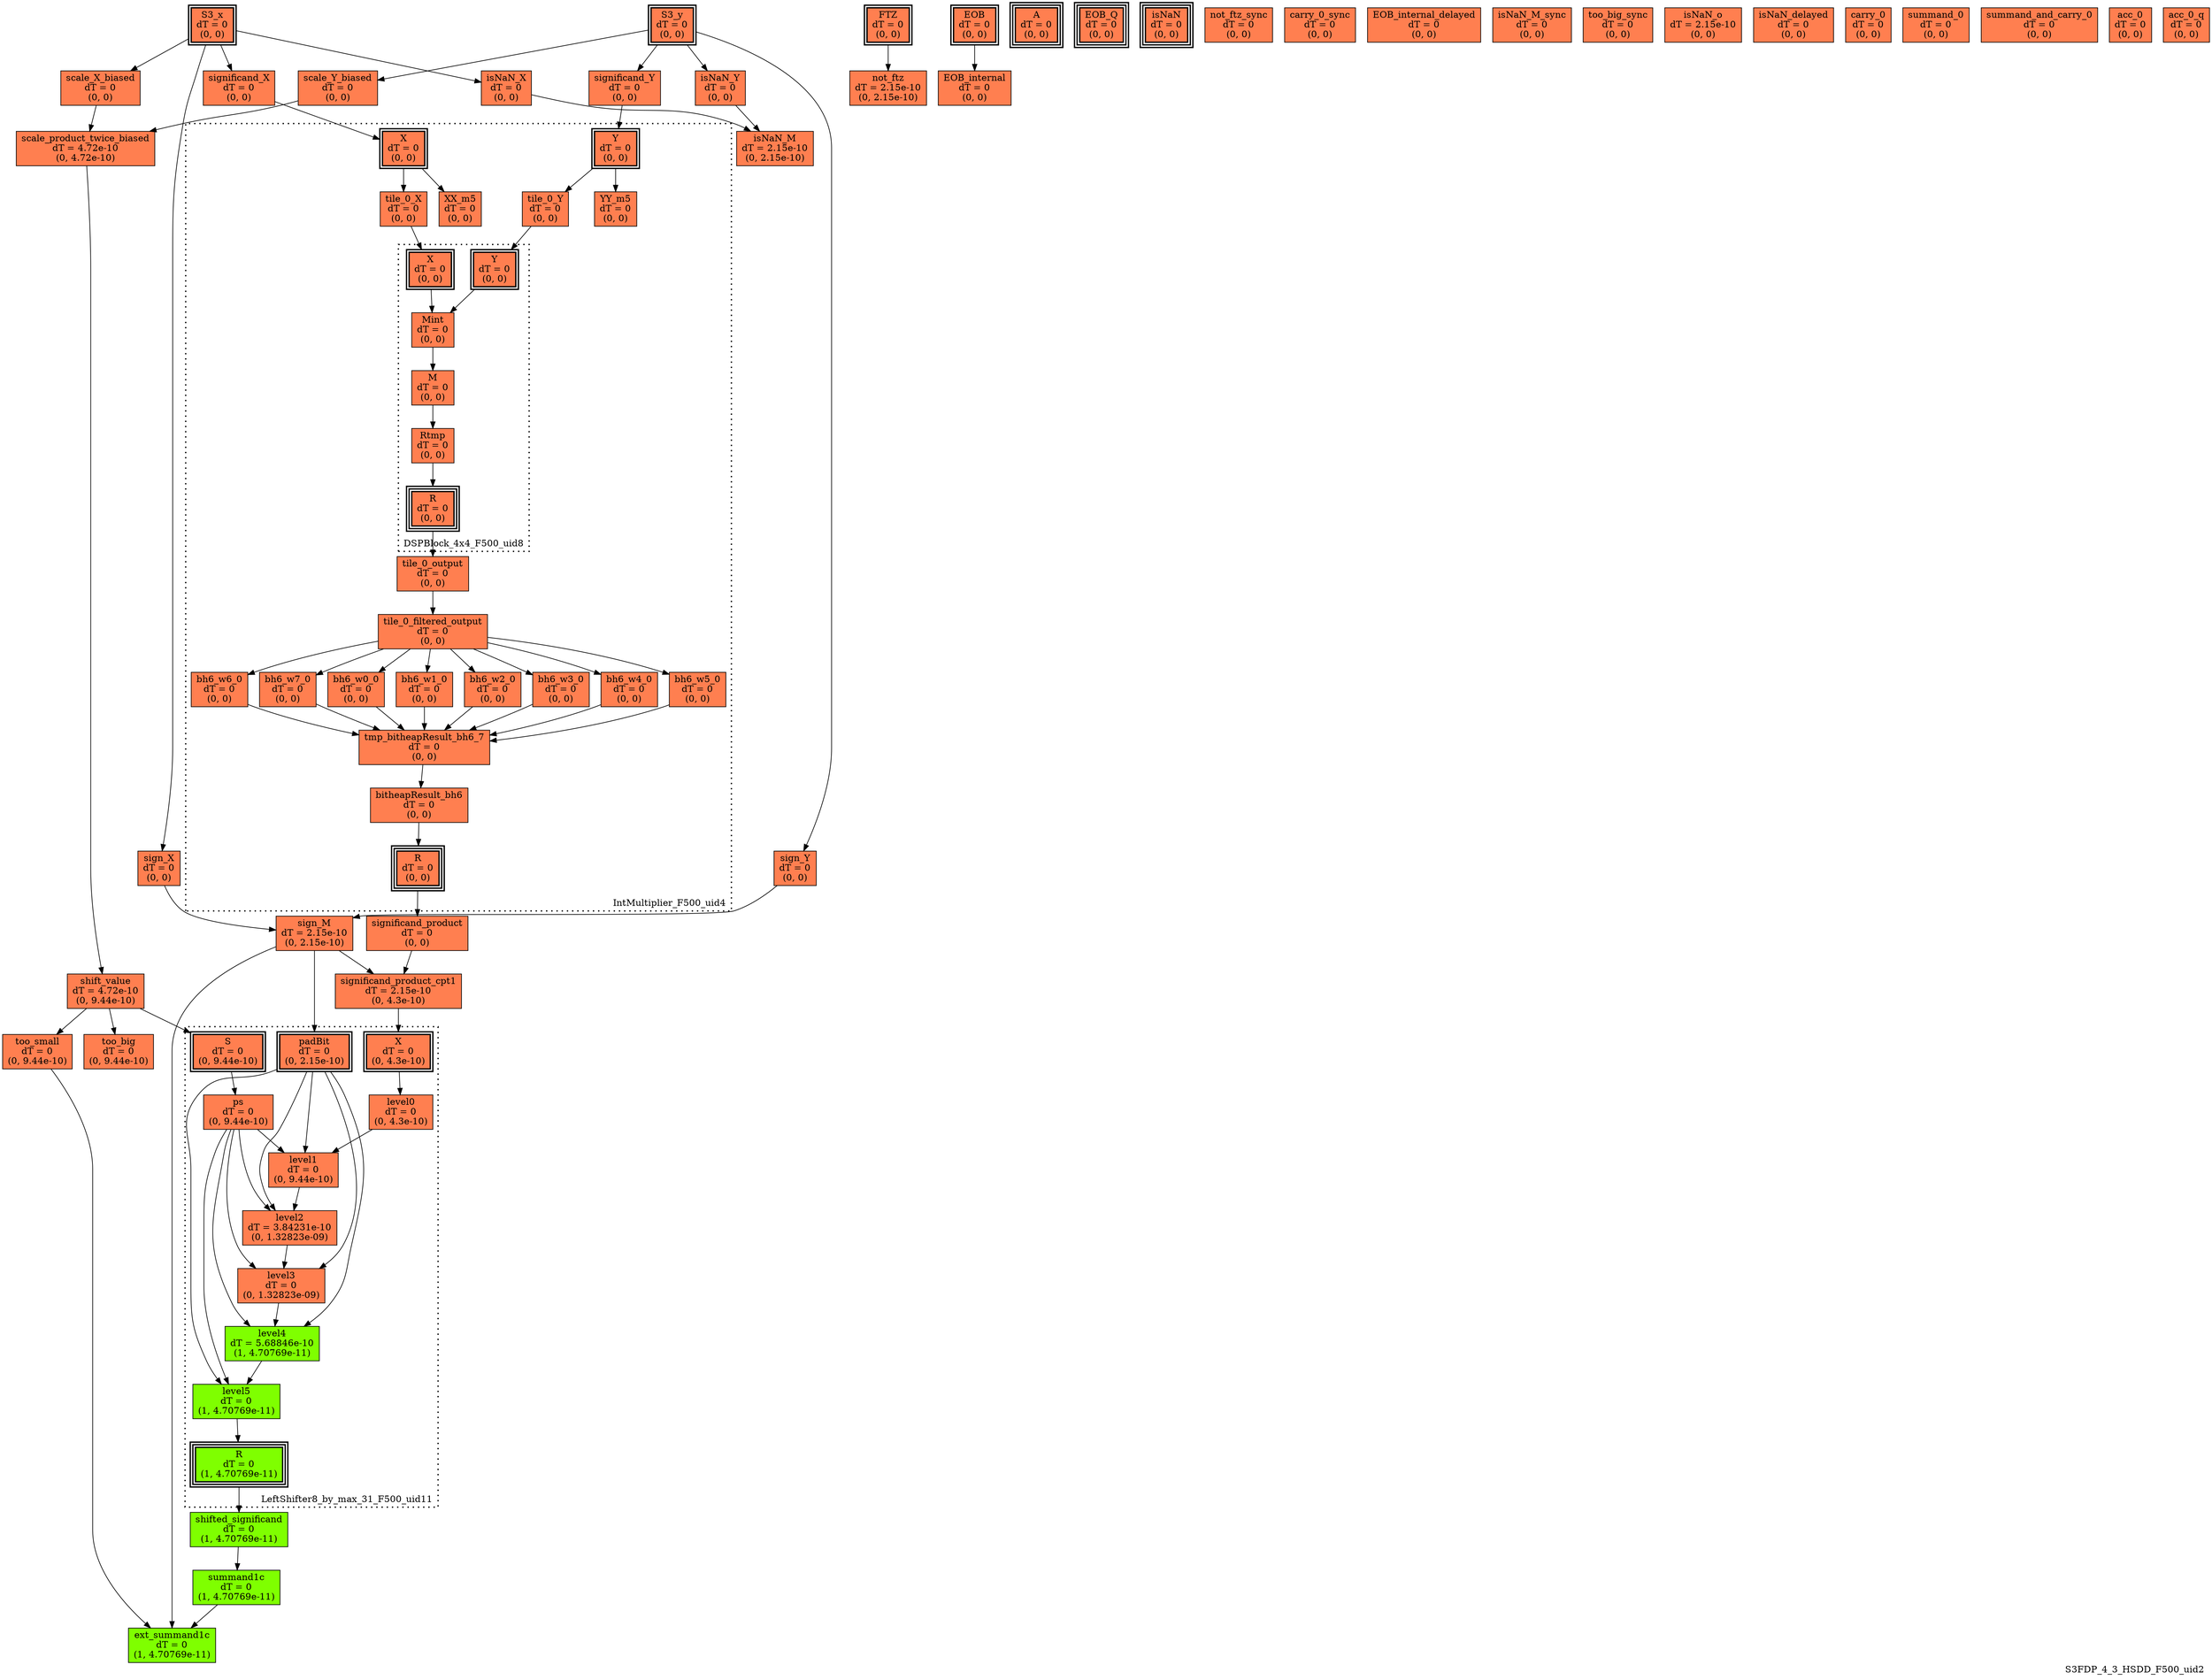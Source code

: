 digraph S3FDP_4_3_HSDD_F500_uid2
{
	//graph drawing options
	label=S3FDP_4_3_HSDD_F500_uid2;
	labelloc=bottom;
	labeljust=right;
	ratio=auto;
	nodesep=0.25;
	ranksep=0.5;

	//input/output signals of operator S3FDP_4_3_HSDD_F500_uid2
	S3_x__S3FDP_4_3_HSDD_F500_uid2 [ label="S3_x\ndT = 0\n(0, 0)", shape=box, color=black, style="bold, filled", fillcolor=coral, peripheries=2 ];
	S3_y__S3FDP_4_3_HSDD_F500_uid2 [ label="S3_y\ndT = 0\n(0, 0)", shape=box, color=black, style="bold, filled", fillcolor=coral, peripheries=2 ];
	FTZ__S3FDP_4_3_HSDD_F500_uid2 [ label="FTZ\ndT = 0\n(0, 0)", shape=box, color=black, style="bold, filled", fillcolor=coral, peripheries=2 ];
	EOB__S3FDP_4_3_HSDD_F500_uid2 [ label="EOB\ndT = 0\n(0, 0)", shape=box, color=black, style="bold, filled", fillcolor=coral, peripheries=2 ];
	A__S3FDP_4_3_HSDD_F500_uid2 [ label="A\ndT = 0\n(0, 0)", shape=box, color=black, style="bold, filled", fillcolor=coral, peripheries=3 ];
	EOB_Q__S3FDP_4_3_HSDD_F500_uid2 [ label="EOB_Q\ndT = 0\n(0, 0)", shape=box, color=black, style="bold, filled", fillcolor=coral, peripheries=3 ];
	isNaN__S3FDP_4_3_HSDD_F500_uid2 [ label="isNaN\ndT = 0\n(0, 0)", shape=box, color=black, style="bold, filled", fillcolor=coral, peripheries=3 ];
	{rank=same S3_x__S3FDP_4_3_HSDD_F500_uid2, S3_y__S3FDP_4_3_HSDD_F500_uid2, FTZ__S3FDP_4_3_HSDD_F500_uid2, EOB__S3FDP_4_3_HSDD_F500_uid2};
	{rank=same A__S3FDP_4_3_HSDD_F500_uid2, EOB_Q__S3FDP_4_3_HSDD_F500_uid2, isNaN__S3FDP_4_3_HSDD_F500_uid2};
	//internal signals of operator S3FDP_4_3_HSDD_F500_uid2
	sign_X__S3FDP_4_3_HSDD_F500_uid2 [ label="sign_X\ndT = 0\n(0, 0)", shape=box, color=black, style=filled, fillcolor=coral, peripheries=1 ];
	sign_Y__S3FDP_4_3_HSDD_F500_uid2 [ label="sign_Y\ndT = 0\n(0, 0)", shape=box, color=black, style=filled, fillcolor=coral, peripheries=1 ];
	sign_M__S3FDP_4_3_HSDD_F500_uid2 [ label="sign_M\ndT = 2.15e-10\n(0, 2.15e-10)", shape=box, color=black, style=filled, fillcolor=coral, peripheries=1 ];
	isNaN_X__S3FDP_4_3_HSDD_F500_uid2 [ label="isNaN_X\ndT = 0\n(0, 0)", shape=box, color=black, style=filled, fillcolor=coral, peripheries=1 ];
	isNaN_Y__S3FDP_4_3_HSDD_F500_uid2 [ label="isNaN_Y\ndT = 0\n(0, 0)", shape=box, color=black, style=filled, fillcolor=coral, peripheries=1 ];
	isNaN_M__S3FDP_4_3_HSDD_F500_uid2 [ label="isNaN_M\ndT = 2.15e-10\n(0, 2.15e-10)", shape=box, color=black, style=filled, fillcolor=coral, peripheries=1 ];
	significand_X__S3FDP_4_3_HSDD_F500_uid2 [ label="significand_X\ndT = 0\n(0, 0)", shape=box, color=black, style=filled, fillcolor=coral, peripheries=1 ];
	significand_Y__S3FDP_4_3_HSDD_F500_uid2 [ label="significand_Y\ndT = 0\n(0, 0)", shape=box, color=black, style=filled, fillcolor=coral, peripheries=1 ];
	significand_product__S3FDP_4_3_HSDD_F500_uid2 [ label="significand_product\ndT = 0\n(0, 0)", shape=box, color=black, style=filled, fillcolor=coral, peripheries=1 ];
	scale_X_biased__S3FDP_4_3_HSDD_F500_uid2 [ label="scale_X_biased\ndT = 0\n(0, 0)", shape=box, color=black, style=filled, fillcolor=coral, peripheries=1 ];
	scale_Y_biased__S3FDP_4_3_HSDD_F500_uid2 [ label="scale_Y_biased\ndT = 0\n(0, 0)", shape=box, color=black, style=filled, fillcolor=coral, peripheries=1 ];
	scale_product_twice_biased__S3FDP_4_3_HSDD_F500_uid2 [ label="scale_product_twice_biased\ndT = 4.72e-10\n(0, 4.72e-10)", shape=box, color=black, style=filled, fillcolor=coral, peripheries=1 ];
	significand_product_cpt1__S3FDP_4_3_HSDD_F500_uid2 [ label="significand_product_cpt1\ndT = 2.15e-10\n(0, 4.3e-10)", shape=box, color=black, style=filled, fillcolor=coral, peripheries=1 ];
	shift_value__S3FDP_4_3_HSDD_F500_uid2 [ label="shift_value\ndT = 4.72e-10\n(0, 9.44e-10)", shape=box, color=black, style=filled, fillcolor=coral, peripheries=1 ];
	shifted_significand__S3FDP_4_3_HSDD_F500_uid2 [ label="shifted_significand\ndT = 0\n(1, 4.70769e-11)", shape=box, color=black, style=filled, fillcolor=chartreuse, peripheries=1 ];
	too_small__S3FDP_4_3_HSDD_F500_uid2 [ label="too_small\ndT = 0\n(0, 9.44e-10)", shape=box, color=black, style=filled, fillcolor=coral, peripheries=1 ];
	too_big__S3FDP_4_3_HSDD_F500_uid2 [ label="too_big\ndT = 0\n(0, 9.44e-10)", shape=box, color=black, style=filled, fillcolor=coral, peripheries=1 ];
	summand1c__S3FDP_4_3_HSDD_F500_uid2 [ label="summand1c\ndT = 0\n(1, 4.70769e-11)", shape=box, color=black, style=filled, fillcolor=chartreuse, peripheries=1 ];
	ext_summand1c__S3FDP_4_3_HSDD_F500_uid2 [ label="ext_summand1c\ndT = 0\n(1, 4.70769e-11)", shape=box, color=black, style=filled, fillcolor=chartreuse, peripheries=1 ];
	not_ftz__S3FDP_4_3_HSDD_F500_uid2 [ label="not_ftz\ndT = 2.15e-10\n(0, 2.15e-10)", shape=box, color=black, style=filled, fillcolor=coral, peripheries=1 ];
	EOB_internal__S3FDP_4_3_HSDD_F500_uid2 [ label="EOB_internal\ndT = 0\n(0, 0)", shape=box, color=black, style=filled, fillcolor=coral, peripheries=1 ];
	not_ftz_sync__S3FDP_4_3_HSDD_F500_uid2 [ label="not_ftz_sync\ndT = 0\n(0, 0)", shape=box, color=black, style=filled, fillcolor=coral, peripheries=1 ];
	carry_0_sync__S3FDP_4_3_HSDD_F500_uid2 [ label="carry_0_sync\ndT = 0\n(0, 0)", shape=box, color=black, style=filled, fillcolor=coral, peripheries=1 ];
	EOB_internal_delayed__S3FDP_4_3_HSDD_F500_uid2 [ label="EOB_internal_delayed\ndT = 0\n(0, 0)", shape=box, color=black, style=filled, fillcolor=coral, peripheries=1 ];
	isNaN_M_sync__S3FDP_4_3_HSDD_F500_uid2 [ label="isNaN_M_sync\ndT = 0\n(0, 0)", shape=box, color=black, style=filled, fillcolor=coral, peripheries=1 ];
	too_big_sync__S3FDP_4_3_HSDD_F500_uid2 [ label="too_big_sync\ndT = 0\n(0, 0)", shape=box, color=black, style=filled, fillcolor=coral, peripheries=1 ];
	isNaN_o__S3FDP_4_3_HSDD_F500_uid2 [ label="isNaN_o\ndT = 2.15e-10\n(0, 0)", shape=box, color=black, style=filled, fillcolor=coral, peripheries=1 ];
	isNaN_delayed__S3FDP_4_3_HSDD_F500_uid2 [ label="isNaN_delayed\ndT = 0\n(0, 0)", shape=box, color=black, style=filled, fillcolor=coral, peripheries=1 ];
	carry_0__S3FDP_4_3_HSDD_F500_uid2 [ label="carry_0\ndT = 0\n(0, 0)", shape=box, color=black, style=filled, fillcolor=coral, peripheries=1 ];
	summand_0__S3FDP_4_3_HSDD_F500_uid2 [ label="summand_0\ndT = 0\n(0, 0)", shape=box, color=black, style=filled, fillcolor=coral, peripheries=1 ];
	summand_and_carry_0__S3FDP_4_3_HSDD_F500_uid2 [ label="summand_and_carry_0\ndT = 0\n(0, 0)", shape=box, color=black, style=filled, fillcolor=coral, peripheries=1 ];
	acc_0__S3FDP_4_3_HSDD_F500_uid2 [ label="acc_0\ndT = 0\n(0, 0)", shape=box, color=black, style=filled, fillcolor=coral, peripheries=1 ];
	acc_0_q__S3FDP_4_3_HSDD_F500_uid2 [ label="acc_0_q\ndT = 0\n(0, 0)", shape=box, color=black, style=filled, fillcolor=coral, peripheries=1 ];

	//subcomponents of operator S3FDP_4_3_HSDD_F500_uid2

	subgraph cluster_IntMultiplier_F500_uid4
	{
		//graph drawing options
		label=IntMultiplier_F500_uid4;
		labelloc=bottom;
		labeljust=right;
		style="bold, dotted";
		ratio=auto;
		nodesep=0.25;
		ranksep=0.5;

		//input/output signals of operator IntMultiplier_F500_uid4
		X__IntMultiplier_F500_uid4 [ label="X\ndT = 0\n(0, 0)", shape=box, color=black, style="bold, filled", fillcolor=coral, peripheries=2 ];
		Y__IntMultiplier_F500_uid4 [ label="Y\ndT = 0\n(0, 0)", shape=box, color=black, style="bold, filled", fillcolor=coral, peripheries=2 ];
		R__IntMultiplier_F500_uid4 [ label="R\ndT = 0\n(0, 0)", shape=box, color=black, style="bold, filled", fillcolor=coral, peripheries=3 ];
		{rank=same X__IntMultiplier_F500_uid4, Y__IntMultiplier_F500_uid4};
		{rank=same R__IntMultiplier_F500_uid4};
		//internal signals of operator IntMultiplier_F500_uid4
		XX_m5__IntMultiplier_F500_uid4 [ label="XX_m5\ndT = 0\n(0, 0)", shape=box, color=black, style=filled, fillcolor=coral, peripheries=1 ];
		YY_m5__IntMultiplier_F500_uid4 [ label="YY_m5\ndT = 0\n(0, 0)", shape=box, color=black, style=filled, fillcolor=coral, peripheries=1 ];
		tile_0_X__IntMultiplier_F500_uid4 [ label="tile_0_X\ndT = 0\n(0, 0)", shape=box, color=black, style=filled, fillcolor=coral, peripheries=1 ];
		tile_0_Y__IntMultiplier_F500_uid4 [ label="tile_0_Y\ndT = 0\n(0, 0)", shape=box, color=black, style=filled, fillcolor=coral, peripheries=1 ];
		tile_0_output__IntMultiplier_F500_uid4 [ label="tile_0_output\ndT = 0\n(0, 0)", shape=box, color=black, style=filled, fillcolor=coral, peripheries=1 ];
		tile_0_filtered_output__IntMultiplier_F500_uid4 [ label="tile_0_filtered_output\ndT = 0\n(0, 0)", shape=box, color=black, style=filled, fillcolor=coral, peripheries=1 ];
		bh6_w0_0__IntMultiplier_F500_uid4 [ label="bh6_w0_0\ndT = 0\n(0, 0)", shape=box, color=black, style=filled, fillcolor=coral, peripheries=1 ];
		bh6_w1_0__IntMultiplier_F500_uid4 [ label="bh6_w1_0\ndT = 0\n(0, 0)", shape=box, color=black, style=filled, fillcolor=coral, peripheries=1 ];
		bh6_w2_0__IntMultiplier_F500_uid4 [ label="bh6_w2_0\ndT = 0\n(0, 0)", shape=box, color=black, style=filled, fillcolor=coral, peripheries=1 ];
		bh6_w3_0__IntMultiplier_F500_uid4 [ label="bh6_w3_0\ndT = 0\n(0, 0)", shape=box, color=black, style=filled, fillcolor=coral, peripheries=1 ];
		bh6_w4_0__IntMultiplier_F500_uid4 [ label="bh6_w4_0\ndT = 0\n(0, 0)", shape=box, color=black, style=filled, fillcolor=coral, peripheries=1 ];
		bh6_w5_0__IntMultiplier_F500_uid4 [ label="bh6_w5_0\ndT = 0\n(0, 0)", shape=box, color=black, style=filled, fillcolor=coral, peripheries=1 ];
		bh6_w6_0__IntMultiplier_F500_uid4 [ label="bh6_w6_0\ndT = 0\n(0, 0)", shape=box, color=black, style=filled, fillcolor=coral, peripheries=1 ];
		bh6_w7_0__IntMultiplier_F500_uid4 [ label="bh6_w7_0\ndT = 0\n(0, 0)", shape=box, color=black, style=filled, fillcolor=coral, peripheries=1 ];
		tmp_bitheapResult_bh6_7__IntMultiplier_F500_uid4 [ label="tmp_bitheapResult_bh6_7\ndT = 0\n(0, 0)", shape=box, color=black, style=filled, fillcolor=coral, peripheries=1 ];
		bitheapResult_bh6__IntMultiplier_F500_uid4 [ label="bitheapResult_bh6\ndT = 0\n(0, 0)", shape=box, color=black, style=filled, fillcolor=coral, peripheries=1 ];

		//subcomponents of operator IntMultiplier_F500_uid4

		subgraph cluster_DSPBlock_4x4_F500_uid8
		{
			//graph drawing options
			label=DSPBlock_4x4_F500_uid8;
			labelloc=bottom;
			labeljust=right;
			style="bold, dotted";
			ratio=auto;
			nodesep=0.25;
			ranksep=0.5;

			//input/output signals of operator DSPBlock_4x4_F500_uid8
			X__DSPBlock_4x4_F500_uid8 [ label="X\ndT = 0\n(0, 0)", shape=box, color=black, style="bold, filled", fillcolor=coral, peripheries=2 ];
			Y__DSPBlock_4x4_F500_uid8 [ label="Y\ndT = 0\n(0, 0)", shape=box, color=black, style="bold, filled", fillcolor=coral, peripheries=2 ];
			R__DSPBlock_4x4_F500_uid8 [ label="R\ndT = 0\n(0, 0)", shape=box, color=black, style="bold, filled", fillcolor=coral, peripheries=3 ];
			{rank=same X__DSPBlock_4x4_F500_uid8, Y__DSPBlock_4x4_F500_uid8};
			{rank=same R__DSPBlock_4x4_F500_uid8};
			//internal signals of operator DSPBlock_4x4_F500_uid8
			Mint__DSPBlock_4x4_F500_uid8 [ label="Mint\ndT = 0\n(0, 0)", shape=box, color=black, style=filled, fillcolor=coral, peripheries=1 ];
			M__DSPBlock_4x4_F500_uid8 [ label="M\ndT = 0\n(0, 0)", shape=box, color=black, style=filled, fillcolor=coral, peripheries=1 ];
			Rtmp__DSPBlock_4x4_F500_uid8 [ label="Rtmp\ndT = 0\n(0, 0)", shape=box, color=black, style=filled, fillcolor=coral, peripheries=1 ];

			//subcomponents of operator DSPBlock_4x4_F500_uid8

			//input and internal signal connections of operator DSPBlock_4x4_F500_uid8
			X__DSPBlock_4x4_F500_uid8 -> Mint__DSPBlock_4x4_F500_uid8 [ arrowhead=normal, arrowsize=1.0, arrowtail=normal, color=black, dir=forward  ];
			Y__DSPBlock_4x4_F500_uid8 -> Mint__DSPBlock_4x4_F500_uid8 [ arrowhead=normal, arrowsize=1.0, arrowtail=normal, color=black, dir=forward  ];
			Mint__DSPBlock_4x4_F500_uid8 -> M__DSPBlock_4x4_F500_uid8 [ arrowhead=normal, arrowsize=1.0, arrowtail=normal, color=black, dir=forward  ];
			M__DSPBlock_4x4_F500_uid8 -> Rtmp__DSPBlock_4x4_F500_uid8 [ arrowhead=normal, arrowsize=1.0, arrowtail=normal, color=black, dir=forward  ];
			Rtmp__DSPBlock_4x4_F500_uid8 -> R__DSPBlock_4x4_F500_uid8 [ arrowhead=normal, arrowsize=1.0, arrowtail=normal, color=black, dir=forward  ];
		}

			//output signal connections of operator DSPBlock_4x4_F500_uid8
			R__DSPBlock_4x4_F500_uid8 -> tile_0_output__IntMultiplier_F500_uid4 [ arrowhead=normal, arrowsize=1.0, arrowtail=normal, color=black, dir=forward  ];

		//input and internal signal connections of operator IntMultiplier_F500_uid4
		X__IntMultiplier_F500_uid4 -> XX_m5__IntMultiplier_F500_uid4 [ arrowhead=normal, arrowsize=1.0, arrowtail=normal, color=black, dir=forward  ];
		X__IntMultiplier_F500_uid4 -> tile_0_X__IntMultiplier_F500_uid4 [ arrowhead=normal, arrowsize=1.0, arrowtail=normal, color=black, dir=forward  ];
		Y__IntMultiplier_F500_uid4 -> YY_m5__IntMultiplier_F500_uid4 [ arrowhead=normal, arrowsize=1.0, arrowtail=normal, color=black, dir=forward  ];
		Y__IntMultiplier_F500_uid4 -> tile_0_Y__IntMultiplier_F500_uid4 [ arrowhead=normal, arrowsize=1.0, arrowtail=normal, color=black, dir=forward  ];
		tile_0_X__IntMultiplier_F500_uid4 -> X__DSPBlock_4x4_F500_uid8 [ arrowhead=normal, arrowsize=1.0, arrowtail=normal, color=black, dir=forward  ];
		tile_0_Y__IntMultiplier_F500_uid4 -> Y__DSPBlock_4x4_F500_uid8 [ arrowhead=normal, arrowsize=1.0, arrowtail=normal, color=black, dir=forward  ];
		tile_0_output__IntMultiplier_F500_uid4 -> tile_0_filtered_output__IntMultiplier_F500_uid4 [ arrowhead=normal, arrowsize=1.0, arrowtail=normal, color=black, dir=forward  ];
		tile_0_filtered_output__IntMultiplier_F500_uid4 -> bh6_w0_0__IntMultiplier_F500_uid4 [ arrowhead=normal, arrowsize=1.0, arrowtail=normal, color=black, dir=forward  ];
		tile_0_filtered_output__IntMultiplier_F500_uid4 -> bh6_w1_0__IntMultiplier_F500_uid4 [ arrowhead=normal, arrowsize=1.0, arrowtail=normal, color=black, dir=forward  ];
		tile_0_filtered_output__IntMultiplier_F500_uid4 -> bh6_w2_0__IntMultiplier_F500_uid4 [ arrowhead=normal, arrowsize=1.0, arrowtail=normal, color=black, dir=forward  ];
		tile_0_filtered_output__IntMultiplier_F500_uid4 -> bh6_w3_0__IntMultiplier_F500_uid4 [ arrowhead=normal, arrowsize=1.0, arrowtail=normal, color=black, dir=forward  ];
		tile_0_filtered_output__IntMultiplier_F500_uid4 -> bh6_w4_0__IntMultiplier_F500_uid4 [ arrowhead=normal, arrowsize=1.0, arrowtail=normal, color=black, dir=forward  ];
		tile_0_filtered_output__IntMultiplier_F500_uid4 -> bh6_w5_0__IntMultiplier_F500_uid4 [ arrowhead=normal, arrowsize=1.0, arrowtail=normal, color=black, dir=forward  ];
		tile_0_filtered_output__IntMultiplier_F500_uid4 -> bh6_w6_0__IntMultiplier_F500_uid4 [ arrowhead=normal, arrowsize=1.0, arrowtail=normal, color=black, dir=forward  ];
		tile_0_filtered_output__IntMultiplier_F500_uid4 -> bh6_w7_0__IntMultiplier_F500_uid4 [ arrowhead=normal, arrowsize=1.0, arrowtail=normal, color=black, dir=forward  ];
		bh6_w0_0__IntMultiplier_F500_uid4 -> tmp_bitheapResult_bh6_7__IntMultiplier_F500_uid4 [ arrowhead=normal, arrowsize=1.0, arrowtail=normal, color=black, dir=forward  ];
		bh6_w1_0__IntMultiplier_F500_uid4 -> tmp_bitheapResult_bh6_7__IntMultiplier_F500_uid4 [ arrowhead=normal, arrowsize=1.0, arrowtail=normal, color=black, dir=forward  ];
		bh6_w2_0__IntMultiplier_F500_uid4 -> tmp_bitheapResult_bh6_7__IntMultiplier_F500_uid4 [ arrowhead=normal, arrowsize=1.0, arrowtail=normal, color=black, dir=forward  ];
		bh6_w3_0__IntMultiplier_F500_uid4 -> tmp_bitheapResult_bh6_7__IntMultiplier_F500_uid4 [ arrowhead=normal, arrowsize=1.0, arrowtail=normal, color=black, dir=forward  ];
		bh6_w4_0__IntMultiplier_F500_uid4 -> tmp_bitheapResult_bh6_7__IntMultiplier_F500_uid4 [ arrowhead=normal, arrowsize=1.0, arrowtail=normal, color=black, dir=forward  ];
		bh6_w5_0__IntMultiplier_F500_uid4 -> tmp_bitheapResult_bh6_7__IntMultiplier_F500_uid4 [ arrowhead=normal, arrowsize=1.0, arrowtail=normal, color=black, dir=forward  ];
		bh6_w6_0__IntMultiplier_F500_uid4 -> tmp_bitheapResult_bh6_7__IntMultiplier_F500_uid4 [ arrowhead=normal, arrowsize=1.0, arrowtail=normal, color=black, dir=forward  ];
		bh6_w7_0__IntMultiplier_F500_uid4 -> tmp_bitheapResult_bh6_7__IntMultiplier_F500_uid4 [ arrowhead=normal, arrowsize=1.0, arrowtail=normal, color=black, dir=forward  ];
		tmp_bitheapResult_bh6_7__IntMultiplier_F500_uid4 -> bitheapResult_bh6__IntMultiplier_F500_uid4 [ arrowhead=normal, arrowsize=1.0, arrowtail=normal, color=black, dir=forward  ];
		bitheapResult_bh6__IntMultiplier_F500_uid4 -> R__IntMultiplier_F500_uid4 [ arrowhead=normal, arrowsize=1.0, arrowtail=normal, color=black, dir=forward  ];
	}

		//output signal connections of operator IntMultiplier_F500_uid4
		R__IntMultiplier_F500_uid4 -> significand_product__S3FDP_4_3_HSDD_F500_uid2 [ arrowhead=normal, arrowsize=1.0, arrowtail=normal, color=black, dir=forward  ];

	subgraph cluster_LeftShifter8_by_max_31_F500_uid11
	{
		//graph drawing options
		label=LeftShifter8_by_max_31_F500_uid11;
		labelloc=bottom;
		labeljust=right;
		style="bold, dotted";
		ratio=auto;
		nodesep=0.25;
		ranksep=0.5;

		//input/output signals of operator LeftShifter8_by_max_31_F500_uid11
		X__LeftShifter8_by_max_31_F500_uid11 [ label="X\ndT = 0\n(0, 4.3e-10)", shape=box, color=black, style="bold, filled", fillcolor=coral, peripheries=2 ];
		S__LeftShifter8_by_max_31_F500_uid11 [ label="S\ndT = 0\n(0, 9.44e-10)", shape=box, color=black, style="bold, filled", fillcolor=coral, peripheries=2 ];
		padBit__LeftShifter8_by_max_31_F500_uid11 [ label="padBit\ndT = 0\n(0, 2.15e-10)", shape=box, color=black, style="bold, filled", fillcolor=coral, peripheries=2 ];
		R__LeftShifter8_by_max_31_F500_uid11 [ label="R\ndT = 0\n(1, 4.70769e-11)", shape=box, color=black, style="bold, filled", fillcolor=chartreuse, peripheries=3 ];
		{rank=same X__LeftShifter8_by_max_31_F500_uid11, S__LeftShifter8_by_max_31_F500_uid11, padBit__LeftShifter8_by_max_31_F500_uid11};
		{rank=same R__LeftShifter8_by_max_31_F500_uid11};
		//internal signals of operator LeftShifter8_by_max_31_F500_uid11
		ps__LeftShifter8_by_max_31_F500_uid11 [ label="ps\ndT = 0\n(0, 9.44e-10)", shape=box, color=black, style=filled, fillcolor=coral, peripheries=1 ];
		level0__LeftShifter8_by_max_31_F500_uid11 [ label="level0\ndT = 0\n(0, 4.3e-10)", shape=box, color=black, style=filled, fillcolor=coral, peripheries=1 ];
		level1__LeftShifter8_by_max_31_F500_uid11 [ label="level1\ndT = 0\n(0, 9.44e-10)", shape=box, color=black, style=filled, fillcolor=coral, peripheries=1 ];
		level2__LeftShifter8_by_max_31_F500_uid11 [ label="level2\ndT = 3.84231e-10\n(0, 1.32823e-09)", shape=box, color=black, style=filled, fillcolor=coral, peripheries=1 ];
		level3__LeftShifter8_by_max_31_F500_uid11 [ label="level3\ndT = 0\n(0, 1.32823e-09)", shape=box, color=black, style=filled, fillcolor=coral, peripheries=1 ];
		level4__LeftShifter8_by_max_31_F500_uid11 [ label="level4\ndT = 5.68846e-10\n(1, 4.70769e-11)", shape=box, color=black, style=filled, fillcolor=chartreuse, peripheries=1 ];
		level5__LeftShifter8_by_max_31_F500_uid11 [ label="level5\ndT = 0\n(1, 4.70769e-11)", shape=box, color=black, style=filled, fillcolor=chartreuse, peripheries=1 ];

		//subcomponents of operator LeftShifter8_by_max_31_F500_uid11

		//input and internal signal connections of operator LeftShifter8_by_max_31_F500_uid11
		X__LeftShifter8_by_max_31_F500_uid11 -> level0__LeftShifter8_by_max_31_F500_uid11 [ arrowhead=normal, arrowsize=1.0, arrowtail=normal, color=black, dir=forward  ];
		S__LeftShifter8_by_max_31_F500_uid11 -> ps__LeftShifter8_by_max_31_F500_uid11 [ arrowhead=normal, arrowsize=1.0, arrowtail=normal, color=black, dir=forward  ];
		padBit__LeftShifter8_by_max_31_F500_uid11 -> level1__LeftShifter8_by_max_31_F500_uid11 [ arrowhead=normal, arrowsize=1.0, arrowtail=normal, color=black, dir=forward  ];
		padBit__LeftShifter8_by_max_31_F500_uid11 -> level2__LeftShifter8_by_max_31_F500_uid11 [ arrowhead=normal, arrowsize=1.0, arrowtail=normal, color=black, dir=forward  ];
		padBit__LeftShifter8_by_max_31_F500_uid11 -> level3__LeftShifter8_by_max_31_F500_uid11 [ arrowhead=normal, arrowsize=1.0, arrowtail=normal, color=black, dir=forward  ];
		padBit__LeftShifter8_by_max_31_F500_uid11 -> level4__LeftShifter8_by_max_31_F500_uid11 [ arrowhead=normal, arrowsize=1.0, arrowtail=normal, color=black, dir=forward  ];
		padBit__LeftShifter8_by_max_31_F500_uid11 -> level5__LeftShifter8_by_max_31_F500_uid11 [ arrowhead=normal, arrowsize=1.0, arrowtail=normal, color=black, dir=forward  ];
		ps__LeftShifter8_by_max_31_F500_uid11 -> level1__LeftShifter8_by_max_31_F500_uid11 [ arrowhead=normal, arrowsize=1.0, arrowtail=normal, color=black, dir=forward  ];
		ps__LeftShifter8_by_max_31_F500_uid11 -> level2__LeftShifter8_by_max_31_F500_uid11 [ arrowhead=normal, arrowsize=1.0, arrowtail=normal, color=black, dir=forward  ];
		ps__LeftShifter8_by_max_31_F500_uid11 -> level3__LeftShifter8_by_max_31_F500_uid11 [ arrowhead=normal, arrowsize=1.0, arrowtail=normal, color=black, dir=forward  ];
		ps__LeftShifter8_by_max_31_F500_uid11 -> level4__LeftShifter8_by_max_31_F500_uid11 [ arrowhead=normal, arrowsize=1.0, arrowtail=normal, color=black, dir=forward  ];
		ps__LeftShifter8_by_max_31_F500_uid11 -> level5__LeftShifter8_by_max_31_F500_uid11 [ arrowhead=normal, arrowsize=1.0, arrowtail=normal, color=black, dir=forward  ];
		level0__LeftShifter8_by_max_31_F500_uid11 -> level1__LeftShifter8_by_max_31_F500_uid11 [ arrowhead=normal, arrowsize=1.0, arrowtail=normal, color=black, dir=forward  ];
		level1__LeftShifter8_by_max_31_F500_uid11 -> level2__LeftShifter8_by_max_31_F500_uid11 [ arrowhead=normal, arrowsize=1.0, arrowtail=normal, color=black, dir=forward  ];
		level2__LeftShifter8_by_max_31_F500_uid11 -> level3__LeftShifter8_by_max_31_F500_uid11 [ arrowhead=normal, arrowsize=1.0, arrowtail=normal, color=black, dir=forward  ];
		level3__LeftShifter8_by_max_31_F500_uid11 -> level4__LeftShifter8_by_max_31_F500_uid11 [ arrowhead=normal, arrowsize=1.0, arrowtail=normal, color=black, dir=forward  ];
		level4__LeftShifter8_by_max_31_F500_uid11 -> level5__LeftShifter8_by_max_31_F500_uid11 [ arrowhead=normal, arrowsize=1.0, arrowtail=normal, color=black, dir=forward  ];
		level5__LeftShifter8_by_max_31_F500_uid11 -> R__LeftShifter8_by_max_31_F500_uid11 [ arrowhead=normal, arrowsize=1.0, arrowtail=normal, color=black, dir=forward  ];
	}

		//output signal connections of operator LeftShifter8_by_max_31_F500_uid11
		R__LeftShifter8_by_max_31_F500_uid11 -> shifted_significand__S3FDP_4_3_HSDD_F500_uid2 [ arrowhead=normal, arrowsize=1.0, arrowtail=normal, color=black, dir=forward  ];

	//input and internal signal connections of operator S3FDP_4_3_HSDD_F500_uid2
	S3_x__S3FDP_4_3_HSDD_F500_uid2 -> sign_X__S3FDP_4_3_HSDD_F500_uid2 [ arrowhead=normal, arrowsize=1.0, arrowtail=normal, color=black, dir=forward  ];
	S3_x__S3FDP_4_3_HSDD_F500_uid2 -> isNaN_X__S3FDP_4_3_HSDD_F500_uid2 [ arrowhead=normal, arrowsize=1.0, arrowtail=normal, color=black, dir=forward  ];
	S3_x__S3FDP_4_3_HSDD_F500_uid2 -> significand_X__S3FDP_4_3_HSDD_F500_uid2 [ arrowhead=normal, arrowsize=1.0, arrowtail=normal, color=black, dir=forward  ];
	S3_x__S3FDP_4_3_HSDD_F500_uid2 -> scale_X_biased__S3FDP_4_3_HSDD_F500_uid2 [ arrowhead=normal, arrowsize=1.0, arrowtail=normal, color=black, dir=forward  ];
	S3_y__S3FDP_4_3_HSDD_F500_uid2 -> sign_Y__S3FDP_4_3_HSDD_F500_uid2 [ arrowhead=normal, arrowsize=1.0, arrowtail=normal, color=black, dir=forward  ];
	S3_y__S3FDP_4_3_HSDD_F500_uid2 -> isNaN_Y__S3FDP_4_3_HSDD_F500_uid2 [ arrowhead=normal, arrowsize=1.0, arrowtail=normal, color=black, dir=forward  ];
	S3_y__S3FDP_4_3_HSDD_F500_uid2 -> significand_Y__S3FDP_4_3_HSDD_F500_uid2 [ arrowhead=normal, arrowsize=1.0, arrowtail=normal, color=black, dir=forward  ];
	S3_y__S3FDP_4_3_HSDD_F500_uid2 -> scale_Y_biased__S3FDP_4_3_HSDD_F500_uid2 [ arrowhead=normal, arrowsize=1.0, arrowtail=normal, color=black, dir=forward  ];
	FTZ__S3FDP_4_3_HSDD_F500_uid2 -> not_ftz__S3FDP_4_3_HSDD_F500_uid2 [ arrowhead=normal, arrowsize=1.0, arrowtail=normal, color=black, dir=forward  ];
	EOB__S3FDP_4_3_HSDD_F500_uid2 -> EOB_internal__S3FDP_4_3_HSDD_F500_uid2 [ arrowhead=normal, arrowsize=1.0, arrowtail=normal, color=black, dir=forward  ];
	sign_X__S3FDP_4_3_HSDD_F500_uid2 -> sign_M__S3FDP_4_3_HSDD_F500_uid2 [ arrowhead=normal, arrowsize=1.0, arrowtail=normal, color=black, dir=forward  ];
	sign_Y__S3FDP_4_3_HSDD_F500_uid2 -> sign_M__S3FDP_4_3_HSDD_F500_uid2 [ arrowhead=normal, arrowsize=1.0, arrowtail=normal, color=black, dir=forward  ];
	sign_M__S3FDP_4_3_HSDD_F500_uid2 -> significand_product_cpt1__S3FDP_4_3_HSDD_F500_uid2 [ arrowhead=normal, arrowsize=1.0, arrowtail=normal, color=black, dir=forward  ];
	sign_M__S3FDP_4_3_HSDD_F500_uid2 -> padBit__LeftShifter8_by_max_31_F500_uid11 [ arrowhead=normal, arrowsize=1.0, arrowtail=normal, color=black, dir=forward  ];
	sign_M__S3FDP_4_3_HSDD_F500_uid2 -> ext_summand1c__S3FDP_4_3_HSDD_F500_uid2 [ arrowhead=normal, arrowsize=1.0, arrowtail=normal, color=black, dir=forward  ];
	isNaN_X__S3FDP_4_3_HSDD_F500_uid2 -> isNaN_M__S3FDP_4_3_HSDD_F500_uid2 [ arrowhead=normal, arrowsize=1.0, arrowtail=normal, color=black, dir=forward  ];
	isNaN_Y__S3FDP_4_3_HSDD_F500_uid2 -> isNaN_M__S3FDP_4_3_HSDD_F500_uid2 [ arrowhead=normal, arrowsize=1.0, arrowtail=normal, color=black, dir=forward  ];
	significand_X__S3FDP_4_3_HSDD_F500_uid2 -> X__IntMultiplier_F500_uid4 [ arrowhead=normal, arrowsize=1.0, arrowtail=normal, color=black, dir=forward  ];
	significand_Y__S3FDP_4_3_HSDD_F500_uid2 -> Y__IntMultiplier_F500_uid4 [ arrowhead=normal, arrowsize=1.0, arrowtail=normal, color=black, dir=forward  ];
	significand_product__S3FDP_4_3_HSDD_F500_uid2 -> significand_product_cpt1__S3FDP_4_3_HSDD_F500_uid2 [ arrowhead=normal, arrowsize=1.0, arrowtail=normal, color=black, dir=forward  ];
	scale_X_biased__S3FDP_4_3_HSDD_F500_uid2 -> scale_product_twice_biased__S3FDP_4_3_HSDD_F500_uid2 [ arrowhead=normal, arrowsize=1.0, arrowtail=normal, color=black, dir=forward  ];
	scale_Y_biased__S3FDP_4_3_HSDD_F500_uid2 -> scale_product_twice_biased__S3FDP_4_3_HSDD_F500_uid2 [ arrowhead=normal, arrowsize=1.0, arrowtail=normal, color=black, dir=forward  ];
	scale_product_twice_biased__S3FDP_4_3_HSDD_F500_uid2 -> shift_value__S3FDP_4_3_HSDD_F500_uid2 [ arrowhead=normal, arrowsize=1.0, arrowtail=normal, color=black, dir=forward  ];
	significand_product_cpt1__S3FDP_4_3_HSDD_F500_uid2 -> X__LeftShifter8_by_max_31_F500_uid11 [ arrowhead=normal, arrowsize=1.0, arrowtail=normal, color=black, dir=forward  ];
	shift_value__S3FDP_4_3_HSDD_F500_uid2 -> S__LeftShifter8_by_max_31_F500_uid11 [ arrowhead=normal, arrowsize=1.0, arrowtail=normal, color=black, dir=forward  ];
	shift_value__S3FDP_4_3_HSDD_F500_uid2 -> too_small__S3FDP_4_3_HSDD_F500_uid2 [ arrowhead=normal, arrowsize=1.0, arrowtail=normal, color=black, dir=forward  ];
	shift_value__S3FDP_4_3_HSDD_F500_uid2 -> too_big__S3FDP_4_3_HSDD_F500_uid2 [ arrowhead=normal, arrowsize=1.0, arrowtail=normal, color=black, dir=forward  ];
	shifted_significand__S3FDP_4_3_HSDD_F500_uid2 -> summand1c__S3FDP_4_3_HSDD_F500_uid2 [ arrowhead=normal, arrowsize=1.0, arrowtail=normal, color=black, dir=forward  ];
	too_small__S3FDP_4_3_HSDD_F500_uid2 -> ext_summand1c__S3FDP_4_3_HSDD_F500_uid2 [ arrowhead=normal, arrowsize=1.0, arrowtail=normal, color=black, dir=forward  ];
	summand1c__S3FDP_4_3_HSDD_F500_uid2 -> ext_summand1c__S3FDP_4_3_HSDD_F500_uid2 [ arrowhead=normal, arrowsize=1.0, arrowtail=normal, color=black, dir=forward  ];
}

